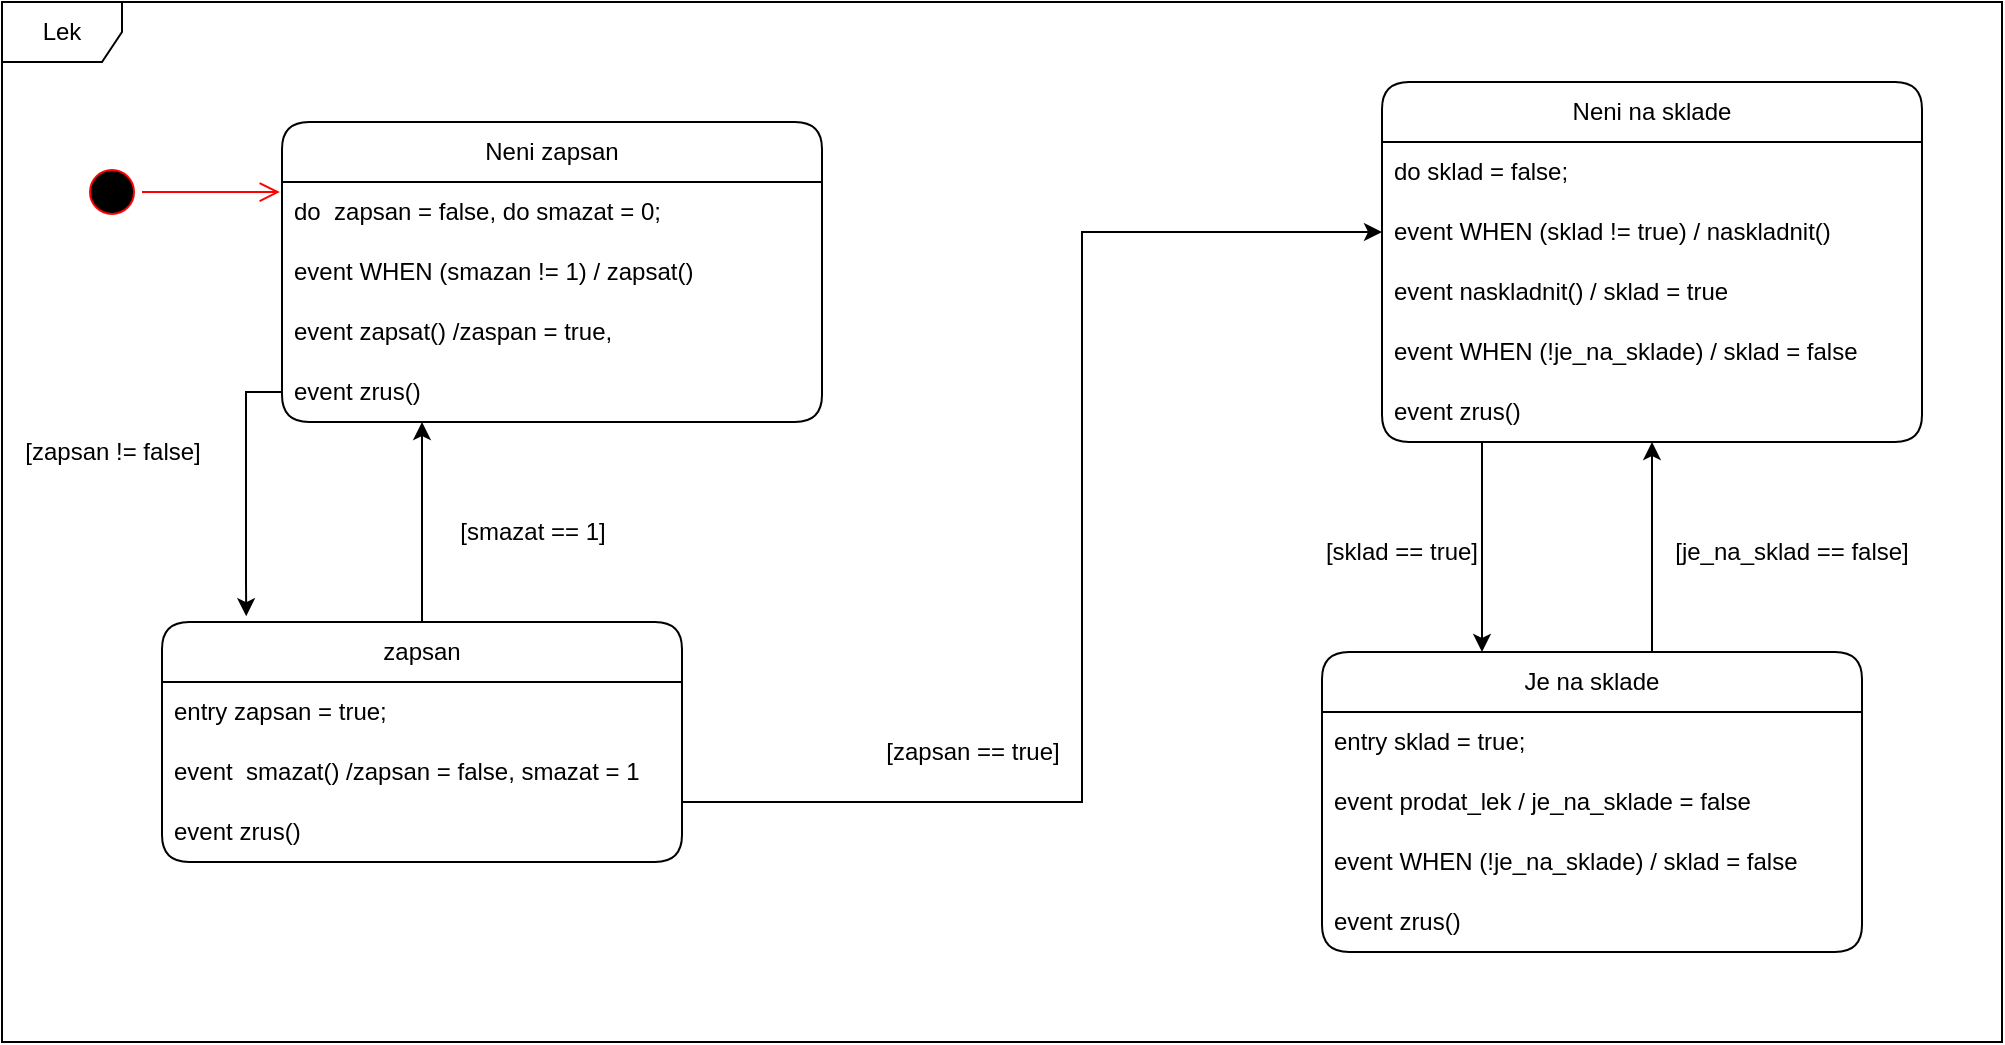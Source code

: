 <mxfile version="22.1.5" type="device">
  <diagram name="Page-1" id="58cdce13-f638-feb5-8d6f-7d28b1aa9fa0">
    <mxGraphModel dx="1014" dy="815" grid="1" gridSize="10" guides="1" tooltips="1" connect="1" arrows="1" fold="1" page="1" pageScale="1" pageWidth="1100" pageHeight="850" background="none" math="0" shadow="0">
      <root>
        <mxCell id="0" />
        <mxCell id="1" parent="0" />
        <mxCell id="InFwi8KaWEEAhwMyEkg3-11" style="edgeStyle=orthogonalEdgeStyle;rounded=0;orthogonalLoop=1;jettySize=auto;html=1;" parent="1" source="a7hoAzgMeFDYxmFGqqUO-38" target="InFwi8KaWEEAhwMyEkg3-1" edge="1">
          <mxGeometry relative="1" as="geometry">
            <Array as="points">
              <mxPoint x="825" y="340" />
              <mxPoint x="825" y="340" />
            </Array>
          </mxGeometry>
        </mxCell>
        <mxCell id="a7hoAzgMeFDYxmFGqqUO-38" value="Je na sklade" style="swimlane;fontStyle=0;childLayout=stackLayout;horizontal=1;startSize=30;horizontalStack=0;resizeParent=1;resizeParentMax=0;resizeLast=0;collapsible=1;marginBottom=0;whiteSpace=wrap;html=1;rounded=1;" parent="1" vertex="1">
          <mxGeometry x="660" y="375" width="270" height="150" as="geometry" />
        </mxCell>
        <mxCell id="a7hoAzgMeFDYxmFGqqUO-74" value="entry sklad = true;" style="text;strokeColor=none;fillColor=none;align=left;verticalAlign=middle;spacingLeft=4;spacingRight=4;overflow=hidden;points=[[0,0.5],[1,0.5]];portConstraint=eastwest;rotatable=0;whiteSpace=wrap;html=1;" parent="a7hoAzgMeFDYxmFGqqUO-38" vertex="1">
          <mxGeometry y="30" width="270" height="30" as="geometry" />
        </mxCell>
        <mxCell id="a7hoAzgMeFDYxmFGqqUO-39" value="event prodat_lek / je_na_sklade = false" style="text;strokeColor=none;fillColor=none;align=left;verticalAlign=middle;spacingLeft=4;spacingRight=4;overflow=hidden;points=[[0,0.5],[1,0.5]];portConstraint=eastwest;rotatable=0;whiteSpace=wrap;html=1;" parent="a7hoAzgMeFDYxmFGqqUO-38" vertex="1">
          <mxGeometry y="60" width="270" height="30" as="geometry" />
        </mxCell>
        <mxCell id="a7hoAzgMeFDYxmFGqqUO-40" value="event WHEN (!je_na_sklade) / sklad = false" style="text;strokeColor=none;fillColor=none;align=left;verticalAlign=middle;spacingLeft=4;spacingRight=4;overflow=hidden;points=[[0,0.5],[1,0.5]];portConstraint=eastwest;rotatable=0;whiteSpace=wrap;html=1;" parent="a7hoAzgMeFDYxmFGqqUO-38" vertex="1">
          <mxGeometry y="90" width="270" height="30" as="geometry" />
        </mxCell>
        <mxCell id="a7hoAzgMeFDYxmFGqqUO-41" value="event zrus()" style="text;strokeColor=none;fillColor=none;align=left;verticalAlign=middle;spacingLeft=4;spacingRight=4;overflow=hidden;points=[[0,0.5],[1,0.5]];portConstraint=eastwest;rotatable=0;whiteSpace=wrap;html=1;" parent="a7hoAzgMeFDYxmFGqqUO-38" vertex="1">
          <mxGeometry y="120" width="270" height="30" as="geometry" />
        </mxCell>
        <mxCell id="InFwi8KaWEEAhwMyEkg3-12" style="edgeStyle=orthogonalEdgeStyle;rounded=0;orthogonalLoop=1;jettySize=auto;html=1;entryX=0;entryY=0.5;entryDx=0;entryDy=0;" parent="1" source="a7hoAzgMeFDYxmFGqqUO-46" target="InFwi8KaWEEAhwMyEkg3-3" edge="1">
          <mxGeometry relative="1" as="geometry">
            <Array as="points">
              <mxPoint x="540" y="450" />
              <mxPoint x="540" y="165" />
            </Array>
          </mxGeometry>
        </mxCell>
        <mxCell id="InFwi8KaWEEAhwMyEkg3-21" style="edgeStyle=orthogonalEdgeStyle;rounded=0;orthogonalLoop=1;jettySize=auto;html=1;" parent="1" source="a7hoAzgMeFDYxmFGqqUO-46" target="a7hoAzgMeFDYxmFGqqUO-66" edge="1">
          <mxGeometry relative="1" as="geometry">
            <Array as="points">
              <mxPoint x="210" y="280" />
              <mxPoint x="210" y="280" />
            </Array>
          </mxGeometry>
        </mxCell>
        <mxCell id="a7hoAzgMeFDYxmFGqqUO-46" value="zapsan" style="swimlane;fontStyle=0;childLayout=stackLayout;horizontal=1;startSize=30;horizontalStack=0;resizeParent=1;resizeParentMax=0;resizeLast=0;collapsible=1;marginBottom=0;whiteSpace=wrap;html=1;rounded=1;" parent="1" vertex="1">
          <mxGeometry x="80" y="360" width="260" height="120" as="geometry" />
        </mxCell>
        <mxCell id="a7hoAzgMeFDYxmFGqqUO-47" value="entry zapsan = true;" style="text;strokeColor=none;fillColor=none;align=left;verticalAlign=middle;spacingLeft=4;spacingRight=4;overflow=hidden;points=[[0,0.5],[1,0.5]];portConstraint=eastwest;rotatable=0;whiteSpace=wrap;html=1;" parent="a7hoAzgMeFDYxmFGqqUO-46" vertex="1">
          <mxGeometry y="30" width="260" height="30" as="geometry" />
        </mxCell>
        <mxCell id="InFwi8KaWEEAhwMyEkg3-14" value="event&amp;nbsp; smazat() /zapsan = false, smazat = 1" style="text;strokeColor=none;fillColor=none;align=left;verticalAlign=middle;spacingLeft=4;spacingRight=4;overflow=hidden;points=[[0,0.5],[1,0.5]];portConstraint=eastwest;rotatable=0;whiteSpace=wrap;html=1;" parent="a7hoAzgMeFDYxmFGqqUO-46" vertex="1">
          <mxGeometry y="60" width="260" height="30" as="geometry" />
        </mxCell>
        <mxCell id="OFmTkcQ4O3wWDwpeKF2P-6" value="event zrus()" style="text;strokeColor=none;fillColor=none;align=left;verticalAlign=middle;spacingLeft=4;spacingRight=4;overflow=hidden;points=[[0,0.5],[1,0.5]];portConstraint=eastwest;rotatable=0;whiteSpace=wrap;html=1;" parent="a7hoAzgMeFDYxmFGqqUO-46" vertex="1">
          <mxGeometry y="90" width="260" height="30" as="geometry" />
        </mxCell>
        <mxCell id="a7hoAzgMeFDYxmFGqqUO-63" value="Neni zapsan" style="swimlane;fontStyle=0;childLayout=stackLayout;horizontal=1;startSize=30;horizontalStack=0;resizeParent=1;resizeParentMax=0;resizeLast=0;collapsible=1;marginBottom=0;whiteSpace=wrap;html=1;rounded=1;" parent="1" vertex="1">
          <mxGeometry x="140" y="110" width="270" height="150" as="geometry" />
        </mxCell>
        <mxCell id="a7hoAzgMeFDYxmFGqqUO-73" value="do&amp;nbsp; zapsan = false, do smazat = 0;" style="text;strokeColor=none;fillColor=none;align=left;verticalAlign=middle;spacingLeft=4;spacingRight=4;overflow=hidden;points=[[0,0.5],[1,0.5]];portConstraint=eastwest;rotatable=0;whiteSpace=wrap;html=1;" parent="a7hoAzgMeFDYxmFGqqUO-63" vertex="1">
          <mxGeometry y="30" width="270" height="30" as="geometry" />
        </mxCell>
        <mxCell id="a7hoAzgMeFDYxmFGqqUO-65" value="event WHEN (smazan != 1) / zapsat()" style="text;strokeColor=none;fillColor=none;align=left;verticalAlign=middle;spacingLeft=4;spacingRight=4;overflow=hidden;points=[[0,0.5],[1,0.5]];portConstraint=eastwest;rotatable=0;whiteSpace=wrap;html=1;" parent="a7hoAzgMeFDYxmFGqqUO-63" vertex="1">
          <mxGeometry y="60" width="270" height="30" as="geometry" />
        </mxCell>
        <mxCell id="OFmTkcQ4O3wWDwpeKF2P-2" value="event zapsat() /zaspan = true," style="text;strokeColor=none;fillColor=none;align=left;verticalAlign=middle;spacingLeft=4;spacingRight=4;overflow=hidden;points=[[0,0.5],[1,0.5]];portConstraint=eastwest;rotatable=0;whiteSpace=wrap;html=1;" parent="a7hoAzgMeFDYxmFGqqUO-63" vertex="1">
          <mxGeometry y="90" width="270" height="30" as="geometry" />
        </mxCell>
        <mxCell id="a7hoAzgMeFDYxmFGqqUO-66" value="event zrus()" style="text;strokeColor=none;fillColor=none;align=left;verticalAlign=middle;spacingLeft=4;spacingRight=4;overflow=hidden;points=[[0,0.5],[1,0.5]];portConstraint=eastwest;rotatable=0;whiteSpace=wrap;html=1;" parent="a7hoAzgMeFDYxmFGqqUO-63" vertex="1">
          <mxGeometry y="120" width="270" height="30" as="geometry" />
        </mxCell>
        <mxCell id="a7hoAzgMeFDYxmFGqqUO-68" value="[zapsan != false]" style="text;html=1;align=center;verticalAlign=middle;resizable=0;points=[];autosize=1;strokeColor=none;fillColor=none;" parent="1" vertex="1">
          <mxGeometry y="260" width="110" height="30" as="geometry" />
        </mxCell>
        <mxCell id="a7hoAzgMeFDYxmFGqqUO-71" value="[zapsan == true]" style="text;html=1;align=center;verticalAlign=middle;resizable=0;points=[];autosize=1;strokeColor=none;fillColor=none;" parent="1" vertex="1">
          <mxGeometry x="430" y="410" width="110" height="30" as="geometry" />
        </mxCell>
        <mxCell id="InFwi8KaWEEAhwMyEkg3-6" style="edgeStyle=orthogonalEdgeStyle;rounded=0;orthogonalLoop=1;jettySize=auto;html=1;" parent="1" source="InFwi8KaWEEAhwMyEkg3-1" target="a7hoAzgMeFDYxmFGqqUO-38" edge="1">
          <mxGeometry relative="1" as="geometry">
            <Array as="points">
              <mxPoint x="740" y="340" />
              <mxPoint x="740" y="340" />
            </Array>
          </mxGeometry>
        </mxCell>
        <mxCell id="InFwi8KaWEEAhwMyEkg3-1" value="Neni na sklade" style="swimlane;fontStyle=0;childLayout=stackLayout;horizontal=1;startSize=30;horizontalStack=0;resizeParent=1;resizeParentMax=0;resizeLast=0;collapsible=1;marginBottom=0;whiteSpace=wrap;html=1;rounded=1;" parent="1" vertex="1">
          <mxGeometry x="690" y="90" width="270" height="180" as="geometry" />
        </mxCell>
        <mxCell id="InFwi8KaWEEAhwMyEkg3-2" value="do sklad = false;" style="text;strokeColor=none;fillColor=none;align=left;verticalAlign=middle;spacingLeft=4;spacingRight=4;overflow=hidden;points=[[0,0.5],[1,0.5]];portConstraint=eastwest;rotatable=0;whiteSpace=wrap;html=1;" parent="InFwi8KaWEEAhwMyEkg3-1" vertex="1">
          <mxGeometry y="30" width="270" height="30" as="geometry" />
        </mxCell>
        <mxCell id="InFwi8KaWEEAhwMyEkg3-3" value="event WHEN (sklad != true) / naskladnit()" style="text;strokeColor=none;fillColor=none;align=left;verticalAlign=middle;spacingLeft=4;spacingRight=4;overflow=hidden;points=[[0,0.5],[1,0.5]];portConstraint=eastwest;rotatable=0;whiteSpace=wrap;html=1;" parent="InFwi8KaWEEAhwMyEkg3-1" vertex="1">
          <mxGeometry y="60" width="270" height="30" as="geometry" />
        </mxCell>
        <mxCell id="jumvT-95QA2QLT6KWwjG-2" value="event naskladnit() / sklad = true" style="text;strokeColor=none;fillColor=none;align=left;verticalAlign=middle;spacingLeft=4;spacingRight=4;overflow=hidden;points=[[0,0.5],[1,0.5]];portConstraint=eastwest;rotatable=0;whiteSpace=wrap;html=1;" parent="InFwi8KaWEEAhwMyEkg3-1" vertex="1">
          <mxGeometry y="90" width="270" height="30" as="geometry" />
        </mxCell>
        <mxCell id="InFwi8KaWEEAhwMyEkg3-4" value="event WHEN (!je_na_sklade) / sklad = false" style="text;strokeColor=none;fillColor=none;align=left;verticalAlign=middle;spacingLeft=4;spacingRight=4;overflow=hidden;points=[[0,0.5],[1,0.5]];portConstraint=eastwest;rotatable=0;whiteSpace=wrap;html=1;" parent="InFwi8KaWEEAhwMyEkg3-1" vertex="1">
          <mxGeometry y="120" width="270" height="30" as="geometry" />
        </mxCell>
        <mxCell id="InFwi8KaWEEAhwMyEkg3-5" value="event zrus()" style="text;strokeColor=none;fillColor=none;align=left;verticalAlign=middle;spacingLeft=4;spacingRight=4;overflow=hidden;points=[[0,0.5],[1,0.5]];portConstraint=eastwest;rotatable=0;whiteSpace=wrap;html=1;" parent="InFwi8KaWEEAhwMyEkg3-1" vertex="1">
          <mxGeometry y="150" width="270" height="30" as="geometry" />
        </mxCell>
        <mxCell id="InFwi8KaWEEAhwMyEkg3-15" style="edgeStyle=orthogonalEdgeStyle;rounded=0;orthogonalLoop=1;jettySize=auto;html=1;entryX=0.162;entryY=-0.024;entryDx=0;entryDy=0;entryPerimeter=0;" parent="1" source="a7hoAzgMeFDYxmFGqqUO-66" target="a7hoAzgMeFDYxmFGqqUO-46" edge="1">
          <mxGeometry relative="1" as="geometry">
            <Array as="points">
              <mxPoint x="122" y="245" />
              <mxPoint x="122" y="340" />
            </Array>
          </mxGeometry>
        </mxCell>
        <mxCell id="InFwi8KaWEEAhwMyEkg3-17" value="[smazat == 1]" style="text;html=1;align=center;verticalAlign=middle;resizable=0;points=[];autosize=1;strokeColor=none;fillColor=none;" parent="1" vertex="1">
          <mxGeometry x="215" y="300" width="100" height="30" as="geometry" />
        </mxCell>
        <mxCell id="jumvT-95QA2QLT6KWwjG-3" value="[sklad == true]" style="text;html=1;strokeColor=none;fillColor=none;align=center;verticalAlign=middle;whiteSpace=wrap;rounded=0;" parent="1" vertex="1">
          <mxGeometry x="660" y="310" width="80" height="30" as="geometry" />
        </mxCell>
        <mxCell id="jumvT-95QA2QLT6KWwjG-4" value="[je_na_sklad == false]" style="text;html=1;strokeColor=none;fillColor=none;align=center;verticalAlign=middle;whiteSpace=wrap;rounded=0;" parent="1" vertex="1">
          <mxGeometry x="830" y="310" width="130" height="30" as="geometry" />
        </mxCell>
        <mxCell id="jumvT-95QA2QLT6KWwjG-5" value="Lek" style="shape=umlFrame;whiteSpace=wrap;html=1;pointerEvents=0;" parent="1" vertex="1">
          <mxGeometry y="50" width="1000" height="520" as="geometry" />
        </mxCell>
        <mxCell id="jumvT-95QA2QLT6KWwjG-8" value="" style="ellipse;html=1;shape=startState;fillColor=#000000;strokeColor=#ff0000;" parent="1" vertex="1">
          <mxGeometry x="40" y="130" width="30" height="30" as="geometry" />
        </mxCell>
        <mxCell id="jumvT-95QA2QLT6KWwjG-9" value="" style="edgeStyle=orthogonalEdgeStyle;html=1;verticalAlign=bottom;endArrow=open;endSize=8;strokeColor=#ff0000;rounded=0;entryX=-0.004;entryY=0.167;entryDx=0;entryDy=0;entryPerimeter=0;" parent="1" source="jumvT-95QA2QLT6KWwjG-8" target="a7hoAzgMeFDYxmFGqqUO-73" edge="1">
          <mxGeometry relative="1" as="geometry">
            <mxPoint x="55" y="220" as="targetPoint" />
          </mxGeometry>
        </mxCell>
      </root>
    </mxGraphModel>
  </diagram>
</mxfile>
